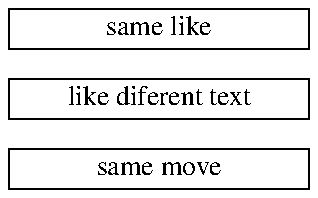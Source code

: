 .PS
down
box ht .2 wid 1.5 "same like"
move down .15
box same "like diferent text"
move same
box same "same move"
.PE
